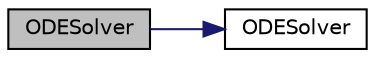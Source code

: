 digraph "ODESolver"
{
  bgcolor="transparent";
  edge [fontname="Helvetica",fontsize="10",labelfontname="Helvetica",labelfontsize="10"];
  node [fontname="Helvetica",fontsize="10",shape=record];
  rankdir="LR";
  Node4 [label="ODESolver",height=0.2,width=0.4,color="black", fillcolor="grey75", style="filled", fontcolor="black"];
  Node4 -> Node5 [color="midnightblue",fontsize="10",style="solid",fontname="Helvetica"];
  Node5 [label="ODESolver",height=0.2,width=0.4,color="black",URL="$a26689.html#a10b3d922f03542c19a22b712ae73aad3",tooltip="Disallow default bitwise copy construct. "];
}
